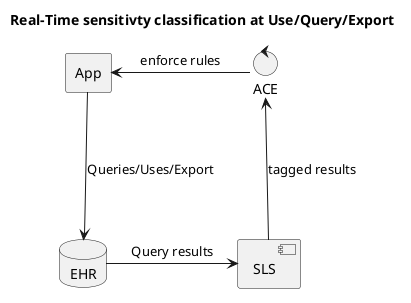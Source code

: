 @startuml
title Real-Time sensitivty classification at Use/Query/Export

database "EHR" as ehr 
component "SLS" as sls 
agent "App" as app 
control "ACE" as ace


app -down--> ehr : Queries/Uses/Export
ehr -right--> sls : Query results
sls -up--> ace : tagged results
ace -left--> app : enforce rules

@enduml

